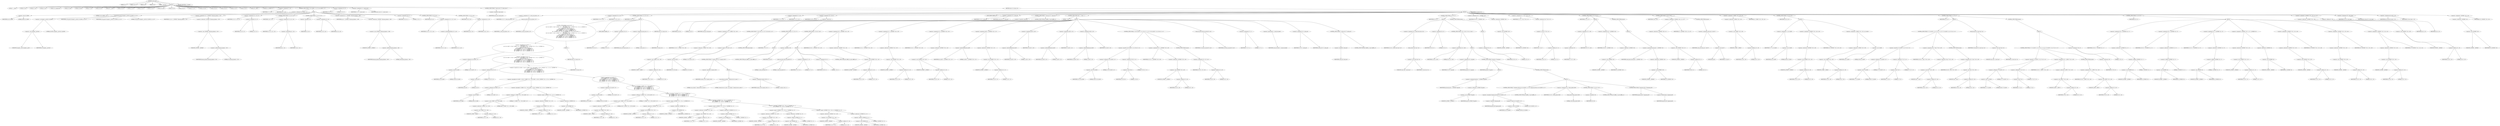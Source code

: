 digraph cache_insert {  
"1000126" [label = "(METHOD,cache_insert)" ]
"1000127" [label = "(PARAM,int a1)" ]
"1000128" [label = "(PARAM,void *s2)" ]
"1000129" [label = "(PARAM,int a3)" ]
"1000130" [label = "(PARAM,int a4)" ]
"1000131" [label = "(PARAM,__int16 a5)" ]
"1000132" [label = "(BLOCK,,)" ]
"1000133" [label = "(LOCAL,v7: __int16)" ]
"1000134" [label = "(LOCAL,v10: int)" ]
"1000135" [label = "(LOCAL,v11: int)" ]
"1000136" [label = "(LOCAL,v12: int)" ]
"1000137" [label = "(LOCAL,v14: unsigned int)" ]
"1000138" [label = "(LOCAL,v15: bool)" ]
"1000139" [label = "(LOCAL,v16: bool)" ]
"1000140" [label = "(LOCAL,v17: int)" ]
"1000141" [label = "(LOCAL,v18: int)" ]
"1000142" [label = "(LOCAL,v19: __int16)" ]
"1000143" [label = "(LOCAL,v20: int)" ]
"1000144" [label = "(LOCAL,v21: int)" ]
"1000145" [label = "(LOCAL,v22: int)" ]
"1000146" [label = "(LOCAL,v23: int)" ]
"1000147" [label = "(LOCAL,v24: size_t)" ]
"1000148" [label = "(LOCAL,v25: int)" ]
"1000149" [label = "(LOCAL,v26: int)" ]
"1000150" [label = "(LOCAL,v27: int *)" ]
"1000151" [label = "(LOCAL,v28: char *)" ]
"1000152" [label = "(LOCAL,v29: int)" ]
"1000153" [label = "(LOCAL,v30: int)" ]
"1000154" [label = "(LOCAL,v31: int)" ]
"1000155" [label = "(LOCAL,v32: int)" ]
"1000156" [label = "(LOCAL,v33: _BYTE *)" ]
"1000157" [label = "(LOCAL,s2a: _DWORD [ 4 ])" ]
"1000158" [label = "(<operator>.assignment,v7 = a5)" ]
"1000159" [label = "(IDENTIFIER,v7,v7 = a5)" ]
"1000160" [label = "(IDENTIFIER,a5,v7 = a5)" ]
"1000161" [label = "(CONTROL_STRUCTURE,if ( (a5 & 0x980) != 0 ),if ( (a5 & 0x980) != 0 ))" ]
"1000162" [label = "(<operator>.notEquals,(a5 & 0x980) != 0)" ]
"1000163" [label = "(<operator>.and,a5 & 0x980)" ]
"1000164" [label = "(IDENTIFIER,a5,a5 & 0x980)" ]
"1000165" [label = "(LITERAL,0x980,a5 & 0x980)" ]
"1000166" [label = "(LITERAL,0,(a5 & 0x980) != 0)" ]
"1000167" [label = "(BLOCK,,)" ]
"1000168" [label = "(log_query,log_query((unsigned __int16)a5 | 0x10000, a1, s2, 0))" ]
"1000169" [label = "(<operator>.or,(unsigned __int16)a5 | 0x10000)" ]
"1000170" [label = "(<operator>.cast,(unsigned __int16)a5)" ]
"1000171" [label = "(UNKNOWN,unsigned __int16,unsigned __int16)" ]
"1000172" [label = "(IDENTIFIER,a5,(unsigned __int16)a5)" ]
"1000173" [label = "(LITERAL,0x10000,(unsigned __int16)a5 | 0x10000)" ]
"1000174" [label = "(IDENTIFIER,a1,log_query((unsigned __int16)a5 | 0x10000, a1, s2, 0))" ]
"1000175" [label = "(IDENTIFIER,s2,log_query((unsigned __int16)a5 | 0x10000, a1, s2, 0))" ]
"1000176" [label = "(LITERAL,0,log_query((unsigned __int16)a5 | 0x10000, a1, s2, 0))" ]
"1000177" [label = "(<operator>.assignment,v14 = *(_DWORD *)(dnsmasq_daemon + 252))" ]
"1000178" [label = "(IDENTIFIER,v14,v14 = *(_DWORD *)(dnsmasq_daemon + 252))" ]
"1000179" [label = "(<operator>.indirection,*(_DWORD *)(dnsmasq_daemon + 252))" ]
"1000180" [label = "(<operator>.cast,(_DWORD *)(dnsmasq_daemon + 252))" ]
"1000181" [label = "(UNKNOWN,_DWORD *,_DWORD *)" ]
"1000182" [label = "(<operator>.addition,dnsmasq_daemon + 252)" ]
"1000183" [label = "(IDENTIFIER,dnsmasq_daemon,dnsmasq_daemon + 252)" ]
"1000184" [label = "(LITERAL,252,dnsmasq_daemon + 252)" ]
"1000185" [label = "(<operator>.assignment,v15 = v14 != 0)" ]
"1000186" [label = "(IDENTIFIER,v15,v15 = v14 != 0)" ]
"1000187" [label = "(<operator>.notEquals,v14 != 0)" ]
"1000188" [label = "(IDENTIFIER,v14,v14 != 0)" ]
"1000189" [label = "(LITERAL,0,v14 != 0)" ]
"1000190" [label = "(CONTROL_STRUCTURE,if ( v14 ),if ( v14 ))" ]
"1000191" [label = "(IDENTIFIER,v14,if ( v14 ))" ]
"1000192" [label = "(<operator>.assignment,v15 = a4 > v14)" ]
"1000193" [label = "(IDENTIFIER,v15,v15 = a4 > v14)" ]
"1000194" [label = "(<operator>.greaterThan,a4 > v14)" ]
"1000195" [label = "(IDENTIFIER,a4,a4 > v14)" ]
"1000196" [label = "(IDENTIFIER,v14,a4 > v14)" ]
"1000197" [label = "(CONTROL_STRUCTURE,if ( !v15 ),if ( !v15 ))" ]
"1000198" [label = "(<operator>.logicalNot,!v15)" ]
"1000199" [label = "(IDENTIFIER,v15,!v15)" ]
"1000200" [label = "(<operator>.assignment,v14 = a4)" ]
"1000201" [label = "(IDENTIFIER,v14,v14 = a4)" ]
"1000202" [label = "(IDENTIFIER,a4,v14 = a4)" ]
"1000203" [label = "(<operator>.assignment,a4 = *(_DWORD *)(dnsmasq_daemon + 248))" ]
"1000204" [label = "(IDENTIFIER,a4,a4 = *(_DWORD *)(dnsmasq_daemon + 248))" ]
"1000205" [label = "(<operator>.indirection,*(_DWORD *)(dnsmasq_daemon + 248))" ]
"1000206" [label = "(<operator>.cast,(_DWORD *)(dnsmasq_daemon + 248))" ]
"1000207" [label = "(UNKNOWN,_DWORD *,_DWORD *)" ]
"1000208" [label = "(<operator>.addition,dnsmasq_daemon + 248)" ]
"1000209" [label = "(IDENTIFIER,dnsmasq_daemon,dnsmasq_daemon + 248)" ]
"1000210" [label = "(LITERAL,248,dnsmasq_daemon + 248)" ]
"1000211" [label = "(<operator>.assignment,v16 = 1)" ]
"1000212" [label = "(IDENTIFIER,v16,v16 = 1)" ]
"1000213" [label = "(LITERAL,1,v16 = 1)" ]
"1000214" [label = "(CONTROL_STRUCTURE,if ( a4 ),if ( a4 ))" ]
"1000215" [label = "(IDENTIFIER,a4,if ( a4 ))" ]
"1000216" [label = "(<operator>.assignment,v16 = v14 >= a4)" ]
"1000217" [label = "(IDENTIFIER,v16,v16 = v14 >= a4)" ]
"1000218" [label = "(<operator>.greaterEqualsThan,v14 >= a4)" ]
"1000219" [label = "(IDENTIFIER,v14,v14 >= a4)" ]
"1000220" [label = "(IDENTIFIER,a4,v14 >= a4)" ]
"1000221" [label = "(CONTROL_STRUCTURE,if ( v16 ),if ( v16 ))" ]
"1000222" [label = "(IDENTIFIER,v16,if ( v16 ))" ]
"1000223" [label = "(<operator>.assignment,a4 = v14)" ]
"1000224" [label = "(IDENTIFIER,a4,a4 = v14)" ]
"1000225" [label = "(IDENTIFIER,v14,a4 = v14)" ]
"1000226" [label = "(<operator>.assignment,v10 = 0)" ]
"1000227" [label = "(IDENTIFIER,v10,v10 = 0)" ]
"1000228" [label = "(LITERAL,0,v10 = 0)" ]
"1000229" [label = "(<operator>.assignment,v11 = insert_error)" ]
"1000230" [label = "(IDENTIFIER,v11,v11 = insert_error)" ]
"1000231" [label = "(IDENTIFIER,insert_error,v11 = insert_error)" ]
"1000232" [label = "(CONTROL_STRUCTURE,if ( !insert_error ),if ( !insert_error ))" ]
"1000233" [label = "(<operator>.logicalNot,!insert_error)" ]
"1000234" [label = "(IDENTIFIER,insert_error,!insert_error)" ]
"1000235" [label = "(BLOCK,,)" ]
"1000236" [label = "(<operator>.assignment,v12 = cache_scan_free(a1, s2))" ]
"1000237" [label = "(IDENTIFIER,v12,v12 = cache_scan_free(a1, s2))" ]
"1000238" [label = "(cache_scan_free,cache_scan_free(a1, s2))" ]
"1000239" [label = "(IDENTIFIER,a1,cache_scan_free(a1, s2))" ]
"1000240" [label = "(IDENTIFIER,s2,cache_scan_free(a1, s2))" ]
"1000241" [label = "(<operator>.assignment,v10 = v12)" ]
"1000242" [label = "(IDENTIFIER,v10,v10 = v12)" ]
"1000243" [label = "(IDENTIFIER,v12,v10 = v12)" ]
"1000244" [label = "(CONTROL_STRUCTURE,if ( v12 ),if ( v12 ))" ]
"1000245" [label = "(IDENTIFIER,v12,if ( v12 ))" ]
"1000246" [label = "(BLOCK,,)" ]
"1000247" [label = "(CONTROL_STRUCTURE,if ( (a5 & 0x180) != 0\n        && (a5 & 8) != 0\n        && ((a5 & 0x80) != 0 && (*(_WORD *)(v12 + 36) & 0x80) != 0 && *(_DWORD *)(v12 + 12) == *(_DWORD *)s2\n         || (a5 & 0x100) != 0\n         && (*(_WORD *)(v12 + 36) & 0x100) != 0\n         && *(_DWORD *)(v12 + 12) == *(_DWORD *)s2\n         && *(_DWORD *)(v12 + 16) == *((_DWORD *)s2 + 1)\n         && *(_DWORD *)(v12 + 20) == *((_DWORD *)s2 + 2)\n         && *(_DWORD *)(v12 + 24) == *((_DWORD *)s2 + 3)) ),if ( (a5 & 0x180) != 0\n        && (a5 & 8) != 0\n        && ((a5 & 0x80) != 0 && (*(_WORD *)(v12 + 36) & 0x80) != 0 && *(_DWORD *)(v12 + 12) == *(_DWORD *)s2\n         || (a5 & 0x100) != 0\n         && (*(_WORD *)(v12 + 36) & 0x100) != 0\n         && *(_DWORD *)(v12 + 12) == *(_DWORD *)s2\n         && *(_DWORD *)(v12 + 16) == *((_DWORD *)s2 + 1)\n         && *(_DWORD *)(v12 + 20) == *((_DWORD *)s2 + 2)\n         && *(_DWORD *)(v12 + 24) == *((_DWORD *)s2 + 3)) ))" ]
"1000248" [label = "(<operator>.logicalAnd,(a5 & 0x180) != 0\n        && (a5 & 8) != 0\n        && ((a5 & 0x80) != 0 && (*(_WORD *)(v12 + 36) & 0x80) != 0 && *(_DWORD *)(v12 + 12) == *(_DWORD *)s2\n         || (a5 & 0x100) != 0\n         && (*(_WORD *)(v12 + 36) & 0x100) != 0\n         && *(_DWORD *)(v12 + 12) == *(_DWORD *)s2\n         && *(_DWORD *)(v12 + 16) == *((_DWORD *)s2 + 1)\n         && *(_DWORD *)(v12 + 20) == *((_DWORD *)s2 + 2)\n         && *(_DWORD *)(v12 + 24) == *((_DWORD *)s2 + 3)))" ]
"1000249" [label = "(<operator>.notEquals,(a5 & 0x180) != 0)" ]
"1000250" [label = "(<operator>.and,a5 & 0x180)" ]
"1000251" [label = "(IDENTIFIER,a5,a5 & 0x180)" ]
"1000252" [label = "(LITERAL,0x180,a5 & 0x180)" ]
"1000253" [label = "(LITERAL,0,(a5 & 0x180) != 0)" ]
"1000254" [label = "(<operator>.logicalAnd,(a5 & 8) != 0\n        && ((a5 & 0x80) != 0 && (*(_WORD *)(v12 + 36) & 0x80) != 0 && *(_DWORD *)(v12 + 12) == *(_DWORD *)s2\n         || (a5 & 0x100) != 0\n         && (*(_WORD *)(v12 + 36) & 0x100) != 0\n         && *(_DWORD *)(v12 + 12) == *(_DWORD *)s2\n         && *(_DWORD *)(v12 + 16) == *((_DWORD *)s2 + 1)\n         && *(_DWORD *)(v12 + 20) == *((_DWORD *)s2 + 2)\n         && *(_DWORD *)(v12 + 24) == *((_DWORD *)s2 + 3)))" ]
"1000255" [label = "(<operator>.notEquals,(a5 & 8) != 0)" ]
"1000256" [label = "(<operator>.and,a5 & 8)" ]
"1000257" [label = "(IDENTIFIER,a5,a5 & 8)" ]
"1000258" [label = "(LITERAL,8,a5 & 8)" ]
"1000259" [label = "(LITERAL,0,(a5 & 8) != 0)" ]
"1000260" [label = "(<operator>.logicalOr,(a5 & 0x80) != 0 && (*(_WORD *)(v12 + 36) & 0x80) != 0 && *(_DWORD *)(v12 + 12) == *(_DWORD *)s2\n         || (a5 & 0x100) != 0\n         && (*(_WORD *)(v12 + 36) & 0x100) != 0\n         && *(_DWORD *)(v12 + 12) == *(_DWORD *)s2\n         && *(_DWORD *)(v12 + 16) == *((_DWORD *)s2 + 1)\n         && *(_DWORD *)(v12 + 20) == *((_DWORD *)s2 + 2)\n         && *(_DWORD *)(v12 + 24) == *((_DWORD *)s2 + 3))" ]
"1000261" [label = "(<operator>.logicalAnd,(a5 & 0x80) != 0 && (*(_WORD *)(v12 + 36) & 0x80) != 0 && *(_DWORD *)(v12 + 12) == *(_DWORD *)s2)" ]
"1000262" [label = "(<operator>.notEquals,(a5 & 0x80) != 0)" ]
"1000263" [label = "(<operator>.and,a5 & 0x80)" ]
"1000264" [label = "(IDENTIFIER,a5,a5 & 0x80)" ]
"1000265" [label = "(LITERAL,0x80,a5 & 0x80)" ]
"1000266" [label = "(LITERAL,0,(a5 & 0x80) != 0)" ]
"1000267" [label = "(<operator>.logicalAnd,(*(_WORD *)(v12 + 36) & 0x80) != 0 && *(_DWORD *)(v12 + 12) == *(_DWORD *)s2)" ]
"1000268" [label = "(<operator>.notEquals,(*(_WORD *)(v12 + 36) & 0x80) != 0)" ]
"1000269" [label = "(<operator>.and,*(_WORD *)(v12 + 36) & 0x80)" ]
"1000270" [label = "(<operator>.indirection,*(_WORD *)(v12 + 36))" ]
"1000271" [label = "(<operator>.cast,(_WORD *)(v12 + 36))" ]
"1000272" [label = "(UNKNOWN,_WORD *,_WORD *)" ]
"1000273" [label = "(<operator>.addition,v12 + 36)" ]
"1000274" [label = "(IDENTIFIER,v12,v12 + 36)" ]
"1000275" [label = "(LITERAL,36,v12 + 36)" ]
"1000276" [label = "(LITERAL,0x80,*(_WORD *)(v12 + 36) & 0x80)" ]
"1000277" [label = "(LITERAL,0,(*(_WORD *)(v12 + 36) & 0x80) != 0)" ]
"1000278" [label = "(<operator>.equals,*(_DWORD *)(v12 + 12) == *(_DWORD *)s2)" ]
"1000279" [label = "(<operator>.indirection,*(_DWORD *)(v12 + 12))" ]
"1000280" [label = "(<operator>.cast,(_DWORD *)(v12 + 12))" ]
"1000281" [label = "(UNKNOWN,_DWORD *,_DWORD *)" ]
"1000282" [label = "(<operator>.addition,v12 + 12)" ]
"1000283" [label = "(IDENTIFIER,v12,v12 + 12)" ]
"1000284" [label = "(LITERAL,12,v12 + 12)" ]
"1000285" [label = "(<operator>.indirection,*(_DWORD *)s2)" ]
"1000286" [label = "(<operator>.cast,(_DWORD *)s2)" ]
"1000287" [label = "(UNKNOWN,_DWORD *,_DWORD *)" ]
"1000288" [label = "(IDENTIFIER,s2,(_DWORD *)s2)" ]
"1000289" [label = "(<operator>.logicalAnd,(a5 & 0x100) != 0\n         && (*(_WORD *)(v12 + 36) & 0x100) != 0\n         && *(_DWORD *)(v12 + 12) == *(_DWORD *)s2\n         && *(_DWORD *)(v12 + 16) == *((_DWORD *)s2 + 1)\n         && *(_DWORD *)(v12 + 20) == *((_DWORD *)s2 + 2)\n         && *(_DWORD *)(v12 + 24) == *((_DWORD *)s2 + 3))" ]
"1000290" [label = "(<operator>.notEquals,(a5 & 0x100) != 0)" ]
"1000291" [label = "(<operator>.and,a5 & 0x100)" ]
"1000292" [label = "(IDENTIFIER,a5,a5 & 0x100)" ]
"1000293" [label = "(LITERAL,0x100,a5 & 0x100)" ]
"1000294" [label = "(LITERAL,0,(a5 & 0x100) != 0)" ]
"1000295" [label = "(<operator>.logicalAnd,(*(_WORD *)(v12 + 36) & 0x100) != 0\n         && *(_DWORD *)(v12 + 12) == *(_DWORD *)s2\n         && *(_DWORD *)(v12 + 16) == *((_DWORD *)s2 + 1)\n         && *(_DWORD *)(v12 + 20) == *((_DWORD *)s2 + 2)\n         && *(_DWORD *)(v12 + 24) == *((_DWORD *)s2 + 3))" ]
"1000296" [label = "(<operator>.notEquals,(*(_WORD *)(v12 + 36) & 0x100) != 0)" ]
"1000297" [label = "(<operator>.and,*(_WORD *)(v12 + 36) & 0x100)" ]
"1000298" [label = "(<operator>.indirection,*(_WORD *)(v12 + 36))" ]
"1000299" [label = "(<operator>.cast,(_WORD *)(v12 + 36))" ]
"1000300" [label = "(UNKNOWN,_WORD *,_WORD *)" ]
"1000301" [label = "(<operator>.addition,v12 + 36)" ]
"1000302" [label = "(IDENTIFIER,v12,v12 + 36)" ]
"1000303" [label = "(LITERAL,36,v12 + 36)" ]
"1000304" [label = "(LITERAL,0x100,*(_WORD *)(v12 + 36) & 0x100)" ]
"1000305" [label = "(LITERAL,0,(*(_WORD *)(v12 + 36) & 0x100) != 0)" ]
"1000306" [label = "(<operator>.logicalAnd,*(_DWORD *)(v12 + 12) == *(_DWORD *)s2\n         && *(_DWORD *)(v12 + 16) == *((_DWORD *)s2 + 1)\n         && *(_DWORD *)(v12 + 20) == *((_DWORD *)s2 + 2)\n         && *(_DWORD *)(v12 + 24) == *((_DWORD *)s2 + 3))" ]
"1000307" [label = "(<operator>.equals,*(_DWORD *)(v12 + 12) == *(_DWORD *)s2)" ]
"1000308" [label = "(<operator>.indirection,*(_DWORD *)(v12 + 12))" ]
"1000309" [label = "(<operator>.cast,(_DWORD *)(v12 + 12))" ]
"1000310" [label = "(UNKNOWN,_DWORD *,_DWORD *)" ]
"1000311" [label = "(<operator>.addition,v12 + 12)" ]
"1000312" [label = "(IDENTIFIER,v12,v12 + 12)" ]
"1000313" [label = "(LITERAL,12,v12 + 12)" ]
"1000314" [label = "(<operator>.indirection,*(_DWORD *)s2)" ]
"1000315" [label = "(<operator>.cast,(_DWORD *)s2)" ]
"1000316" [label = "(UNKNOWN,_DWORD *,_DWORD *)" ]
"1000317" [label = "(IDENTIFIER,s2,(_DWORD *)s2)" ]
"1000318" [label = "(<operator>.logicalAnd,*(_DWORD *)(v12 + 16) == *((_DWORD *)s2 + 1)\n         && *(_DWORD *)(v12 + 20) == *((_DWORD *)s2 + 2)\n         && *(_DWORD *)(v12 + 24) == *((_DWORD *)s2 + 3))" ]
"1000319" [label = "(<operator>.equals,*(_DWORD *)(v12 + 16) == *((_DWORD *)s2 + 1))" ]
"1000320" [label = "(<operator>.indirection,*(_DWORD *)(v12 + 16))" ]
"1000321" [label = "(<operator>.cast,(_DWORD *)(v12 + 16))" ]
"1000322" [label = "(UNKNOWN,_DWORD *,_DWORD *)" ]
"1000323" [label = "(<operator>.addition,v12 + 16)" ]
"1000324" [label = "(IDENTIFIER,v12,v12 + 16)" ]
"1000325" [label = "(LITERAL,16,v12 + 16)" ]
"1000326" [label = "(<operator>.indirection,*((_DWORD *)s2 + 1))" ]
"1000327" [label = "(<operator>.addition,(_DWORD *)s2 + 1)" ]
"1000328" [label = "(<operator>.cast,(_DWORD *)s2)" ]
"1000329" [label = "(UNKNOWN,_DWORD *,_DWORD *)" ]
"1000330" [label = "(IDENTIFIER,s2,(_DWORD *)s2)" ]
"1000331" [label = "(LITERAL,1,(_DWORD *)s2 + 1)" ]
"1000332" [label = "(<operator>.logicalAnd,*(_DWORD *)(v12 + 20) == *((_DWORD *)s2 + 2)\n         && *(_DWORD *)(v12 + 24) == *((_DWORD *)s2 + 3))" ]
"1000333" [label = "(<operator>.equals,*(_DWORD *)(v12 + 20) == *((_DWORD *)s2 + 2))" ]
"1000334" [label = "(<operator>.indirection,*(_DWORD *)(v12 + 20))" ]
"1000335" [label = "(<operator>.cast,(_DWORD *)(v12 + 20))" ]
"1000336" [label = "(UNKNOWN,_DWORD *,_DWORD *)" ]
"1000337" [label = "(<operator>.addition,v12 + 20)" ]
"1000338" [label = "(IDENTIFIER,v12,v12 + 20)" ]
"1000339" [label = "(LITERAL,20,v12 + 20)" ]
"1000340" [label = "(<operator>.indirection,*((_DWORD *)s2 + 2))" ]
"1000341" [label = "(<operator>.addition,(_DWORD *)s2 + 2)" ]
"1000342" [label = "(<operator>.cast,(_DWORD *)s2)" ]
"1000343" [label = "(UNKNOWN,_DWORD *,_DWORD *)" ]
"1000344" [label = "(IDENTIFIER,s2,(_DWORD *)s2)" ]
"1000345" [label = "(LITERAL,2,(_DWORD *)s2 + 2)" ]
"1000346" [label = "(<operator>.equals,*(_DWORD *)(v12 + 24) == *((_DWORD *)s2 + 3))" ]
"1000347" [label = "(<operator>.indirection,*(_DWORD *)(v12 + 24))" ]
"1000348" [label = "(<operator>.cast,(_DWORD *)(v12 + 24))" ]
"1000349" [label = "(UNKNOWN,_DWORD *,_DWORD *)" ]
"1000350" [label = "(<operator>.addition,v12 + 24)" ]
"1000351" [label = "(IDENTIFIER,v12,v12 + 24)" ]
"1000352" [label = "(LITERAL,24,v12 + 24)" ]
"1000353" [label = "(<operator>.indirection,*((_DWORD *)s2 + 3))" ]
"1000354" [label = "(<operator>.addition,(_DWORD *)s2 + 3)" ]
"1000355" [label = "(<operator>.cast,(_DWORD *)s2)" ]
"1000356" [label = "(UNKNOWN,_DWORD *,_DWORD *)" ]
"1000357" [label = "(IDENTIFIER,s2,(_DWORD *)s2)" ]
"1000358" [label = "(LITERAL,3,(_DWORD *)s2 + 3)" ]
"1000359" [label = "(BLOCK,,)" ]
"1000360" [label = "(RETURN,return v10;,return v10;)" ]
"1000361" [label = "(IDENTIFIER,v10,return v10;)" ]
"1000362" [label = "(JUMP_TARGET,LABEL_12)" ]
"1000363" [label = "(<operator>.assignment,v10 = 0)" ]
"1000364" [label = "(IDENTIFIER,v10,v10 = 0)" ]
"1000365" [label = "(LITERAL,0,v10 = 0)" ]
"1000366" [label = "(<operator>.assignment,insert_error = 1)" ]
"1000367" [label = "(IDENTIFIER,insert_error,insert_error = 1)" ]
"1000368" [label = "(LITERAL,1,insert_error = 1)" ]
"1000369" [label = "(RETURN,return v10;,return v10;)" ]
"1000370" [label = "(IDENTIFIER,v10,return v10;)" ]
"1000371" [label = "(<operator>.assignment,v17 = v11)" ]
"1000372" [label = "(IDENTIFIER,v17,v17 = v11)" ]
"1000373" [label = "(IDENTIFIER,v11,v17 = v11)" ]
"1000374" [label = "(<operator>.assignment,v18 = a5 & 4)" ]
"1000375" [label = "(IDENTIFIER,v18,v18 = a5 & 4)" ]
"1000376" [label = "(<operator>.and,a5 & 4)" ]
"1000377" [label = "(IDENTIFIER,a5,a5 & 4)" ]
"1000378" [label = "(LITERAL,4,a5 & 4)" ]
"1000379" [label = "(JUMP_TARGET,LABEL_24)" ]
"1000380" [label = "(<operator>.assignment,v10 = cache_tail)" ]
"1000381" [label = "(IDENTIFIER,v10,v10 = cache_tail)" ]
"1000382" [label = "(IDENTIFIER,cache_tail,v10 = cache_tail)" ]
"1000383" [label = "(CONTROL_STRUCTURE,if ( !cache_tail ),if ( !cache_tail ))" ]
"1000384" [label = "(<operator>.logicalNot,!cache_tail)" ]
"1000385" [label = "(IDENTIFIER,cache_tail,!cache_tail)" ]
"1000386" [label = "(CONTROL_STRUCTURE,goto LABEL_12;,goto LABEL_12;)" ]
"1000387" [label = "(CONTROL_STRUCTURE,while ( 1 ),while ( 1 ))" ]
"1000388" [label = "(LITERAL,1,while ( 1 ))" ]
"1000389" [label = "(BLOCK,,)" ]
"1000390" [label = "(<operator>.assignment,v19 = *(_WORD *)(v10 + 36))" ]
"1000391" [label = "(IDENTIFIER,v19,v19 = *(_WORD *)(v10 + 36))" ]
"1000392" [label = "(<operator>.indirection,*(_WORD *)(v10 + 36))" ]
"1000393" [label = "(<operator>.cast,(_WORD *)(v10 + 36))" ]
"1000394" [label = "(UNKNOWN,_WORD *,_WORD *)" ]
"1000395" [label = "(<operator>.addition,v10 + 36)" ]
"1000396" [label = "(IDENTIFIER,v10,v10 + 36)" ]
"1000397" [label = "(LITERAL,36,v10 + 36)" ]
"1000398" [label = "(CONTROL_STRUCTURE,if ( (v19 & 0xC) == 0 ),if ( (v19 & 0xC) == 0 ))" ]
"1000399" [label = "(<operator>.equals,(v19 & 0xC) == 0)" ]
"1000400" [label = "(<operator>.and,v19 & 0xC)" ]
"1000401" [label = "(IDENTIFIER,v19,v19 & 0xC)" ]
"1000402" [label = "(LITERAL,0xC,v19 & 0xC)" ]
"1000403" [label = "(LITERAL,0,(v19 & 0xC) == 0)" ]
"1000404" [label = "(CONTROL_STRUCTURE,break;,break;)" ]
"1000405" [label = "(CONTROL_STRUCTURE,if ( v17 ),if ( v17 ))" ]
"1000406" [label = "(IDENTIFIER,v17,if ( v17 ))" ]
"1000407" [label = "(BLOCK,,)" ]
"1000408" [label = "(CONTROL_STRUCTURE,if ( !warned_12252 ),if ( !warned_12252 ))" ]
"1000409" [label = "(<operator>.logicalNot,!warned_12252)" ]
"1000410" [label = "(IDENTIFIER,warned_12252,!warned_12252)" ]
"1000411" [label = "(BLOCK,,)" ]
"1000412" [label = "(my_syslog,my_syslog(3, \"Internal error in cache.\"))" ]
"1000413" [label = "(LITERAL,3,my_syslog(3, \"Internal error in cache.\"))" ]
"1000414" [label = "(LITERAL,\"Internal error in cache.\",my_syslog(3, \"Internal error in cache.\"))" ]
"1000415" [label = "(<operator>.assignment,warned_12252 = 1)" ]
"1000416" [label = "(IDENTIFIER,warned_12252,warned_12252 = 1)" ]
"1000417" [label = "(LITERAL,1,warned_12252 = 1)" ]
"1000418" [label = "(CONTROL_STRUCTURE,goto LABEL_12;,goto LABEL_12;)" ]
"1000419" [label = "(CONTROL_STRUCTURE,if ( !v18 ),if ( !v18 ))" ]
"1000420" [label = "(<operator>.logicalNot,!v18)" ]
"1000421" [label = "(IDENTIFIER,v18,!v18)" ]
"1000422" [label = "(BLOCK,,)" ]
"1000423" [label = "(cache_scan_free,cache_scan_free(0, 0))" ]
"1000424" [label = "(LITERAL,0,cache_scan_free(0, 0))" ]
"1000425" [label = "(LITERAL,0,cache_scan_free(0, 0))" ]
"1000426" [label = "(<operator>.assignment,v17 = 0)" ]
"1000427" [label = "(IDENTIFIER,v17,v17 = 0)" ]
"1000428" [label = "(LITERAL,0,v17 = 0)" ]
"1000429" [label = "(<operator>.assignment,v18 = 1)" ]
"1000430" [label = "(IDENTIFIER,v18,v18 = 1)" ]
"1000431" [label = "(LITERAL,1,v18 = 1)" ]
"1000432" [label = "(CONTROL_STRUCTURE,goto LABEL_24;,goto LABEL_24;)" ]
"1000433" [label = "(<operator>.assignment,v20 = *(_DWORD *)(v10 + 16))" ]
"1000434" [label = "(IDENTIFIER,v20,v20 = *(_DWORD *)(v10 + 16))" ]
"1000435" [label = "(<operator>.indirection,*(_DWORD *)(v10 + 16))" ]
"1000436" [label = "(<operator>.cast,(_DWORD *)(v10 + 16))" ]
"1000437" [label = "(UNKNOWN,_DWORD *,_DWORD *)" ]
"1000438" [label = "(<operator>.addition,v10 + 16)" ]
"1000439" [label = "(IDENTIFIER,v10,v10 + 16)" ]
"1000440" [label = "(LITERAL,16,v10 + 16)" ]
"1000441" [label = "(<operator>.assignment,v21 = *(_DWORD *)(v10 + 20))" ]
"1000442" [label = "(IDENTIFIER,v21,v21 = *(_DWORD *)(v10 + 20))" ]
"1000443" [label = "(<operator>.indirection,*(_DWORD *)(v10 + 20))" ]
"1000444" [label = "(<operator>.cast,(_DWORD *)(v10 + 20))" ]
"1000445" [label = "(UNKNOWN,_DWORD *,_DWORD *)" ]
"1000446" [label = "(<operator>.addition,v10 + 20)" ]
"1000447" [label = "(IDENTIFIER,v10,v10 + 20)" ]
"1000448" [label = "(LITERAL,20,v10 + 20)" ]
"1000449" [label = "(<operator>.assignment,v22 = *(_DWORD *)(v10 + 24))" ]
"1000450" [label = "(IDENTIFIER,v22,v22 = *(_DWORD *)(v10 + 24))" ]
"1000451" [label = "(<operator>.indirection,*(_DWORD *)(v10 + 24))" ]
"1000452" [label = "(<operator>.cast,(_DWORD *)(v10 + 24))" ]
"1000453" [label = "(UNKNOWN,_DWORD *,_DWORD *)" ]
"1000454" [label = "(<operator>.addition,v10 + 24)" ]
"1000455" [label = "(IDENTIFIER,v10,v10 + 24)" ]
"1000456" [label = "(LITERAL,24,v10 + 24)" ]
"1000457" [label = "(<operator>.assignment,s2a[0] = *(_DWORD *)(v10 + 12))" ]
"1000458" [label = "(<operator>.indirectIndexAccess,s2a[0])" ]
"1000459" [label = "(IDENTIFIER,s2a,s2a[0] = *(_DWORD *)(v10 + 12))" ]
"1000460" [label = "(LITERAL,0,s2a[0] = *(_DWORD *)(v10 + 12))" ]
"1000461" [label = "(<operator>.indirection,*(_DWORD *)(v10 + 12))" ]
"1000462" [label = "(<operator>.cast,(_DWORD *)(v10 + 12))" ]
"1000463" [label = "(UNKNOWN,_DWORD *,_DWORD *)" ]
"1000464" [label = "(<operator>.addition,v10 + 12)" ]
"1000465" [label = "(IDENTIFIER,v10,v10 + 12)" ]
"1000466" [label = "(LITERAL,12,v10 + 12)" ]
"1000467" [label = "(<operator>.assignment,s2a[1] = v20)" ]
"1000468" [label = "(<operator>.indirectIndexAccess,s2a[1])" ]
"1000469" [label = "(IDENTIFIER,s2a,s2a[1] = v20)" ]
"1000470" [label = "(LITERAL,1,s2a[1] = v20)" ]
"1000471" [label = "(IDENTIFIER,v20,s2a[1] = v20)" ]
"1000472" [label = "(<operator>.assignment,s2a[2] = v21)" ]
"1000473" [label = "(<operator>.indirectIndexAccess,s2a[2])" ]
"1000474" [label = "(IDENTIFIER,s2a,s2a[2] = v21)" ]
"1000475" [label = "(LITERAL,2,s2a[2] = v21)" ]
"1000476" [label = "(IDENTIFIER,v21,s2a[2] = v21)" ]
"1000477" [label = "(<operator>.assignment,s2a[3] = v22)" ]
"1000478" [label = "(<operator>.indirectIndexAccess,s2a[3])" ]
"1000479" [label = "(IDENTIFIER,s2a,s2a[3] = v22)" ]
"1000480" [label = "(LITERAL,3,s2a[3] = v22)" ]
"1000481" [label = "(IDENTIFIER,v22,s2a[3] = v22)" ]
"1000482" [label = "(CONTROL_STRUCTURE,if ( (v19 & 0x200) != 0 || (v19 & 2) != 0 ),if ( (v19 & 0x200) != 0 || (v19 & 2) != 0 ))" ]
"1000483" [label = "(<operator>.logicalOr,(v19 & 0x200) != 0 || (v19 & 2) != 0)" ]
"1000484" [label = "(<operator>.notEquals,(v19 & 0x200) != 0)" ]
"1000485" [label = "(<operator>.and,v19 & 0x200)" ]
"1000486" [label = "(IDENTIFIER,v19,v19 & 0x200)" ]
"1000487" [label = "(LITERAL,0x200,v19 & 0x200)" ]
"1000488" [label = "(LITERAL,0,(v19 & 0x200) != 0)" ]
"1000489" [label = "(<operator>.notEquals,(v19 & 2) != 0)" ]
"1000490" [label = "(<operator>.and,v19 & 2)" ]
"1000491" [label = "(IDENTIFIER,v19,v19 & 2)" ]
"1000492" [label = "(LITERAL,2,v19 & 2)" ]
"1000493" [label = "(LITERAL,0,(v19 & 2) != 0)" ]
"1000494" [label = "(<operator>.assignment,v23 = *(_DWORD *)(v10 + 40))" ]
"1000495" [label = "(IDENTIFIER,v23,v23 = *(_DWORD *)(v10 + 40))" ]
"1000496" [label = "(<operator>.indirection,*(_DWORD *)(v10 + 40))" ]
"1000497" [label = "(<operator>.cast,(_DWORD *)(v10 + 40))" ]
"1000498" [label = "(UNKNOWN,_DWORD *,_DWORD *)" ]
"1000499" [label = "(<operator>.addition,v10 + 40)" ]
"1000500" [label = "(IDENTIFIER,v10,v10 + 40)" ]
"1000501" [label = "(LITERAL,40,v10 + 40)" ]
"1000502" [label = "(CONTROL_STRUCTURE,else,else)" ]
"1000503" [label = "(<operator>.assignment,v23 = v10 + 40)" ]
"1000504" [label = "(IDENTIFIER,v23,v23 = v10 + 40)" ]
"1000505" [label = "(<operator>.addition,v10 + 40)" ]
"1000506" [label = "(IDENTIFIER,v10,v10 + 40)" ]
"1000507" [label = "(LITERAL,40,v10 + 40)" ]
"1000508" [label = "(cache_scan_free,cache_scan_free(v23, s2a))" ]
"1000509" [label = "(IDENTIFIER,v23,cache_scan_free(v23, s2a))" ]
"1000510" [label = "(IDENTIFIER,s2a,cache_scan_free(v23, s2a))" ]
"1000511" [label = "(<operator>.assignment,v17 = 1)" ]
"1000512" [label = "(IDENTIFIER,v17,v17 = 1)" ]
"1000513" [label = "(LITERAL,1,v17 = 1)" ]
"1000514" [label = "(<operator>.preIncrement,++cache_live_freed)" ]
"1000515" [label = "(IDENTIFIER,cache_live_freed,++cache_live_freed)" ]
"1000516" [label = "(<operator>.assignment,v10 = cache_tail)" ]
"1000517" [label = "(IDENTIFIER,v10,v10 = cache_tail)" ]
"1000518" [label = "(IDENTIFIER,cache_tail,v10 = cache_tail)" ]
"1000519" [label = "(CONTROL_STRUCTURE,if ( !cache_tail ),if ( !cache_tail ))" ]
"1000520" [label = "(<operator>.logicalNot,!cache_tail)" ]
"1000521" [label = "(IDENTIFIER,cache_tail,!cache_tail)" ]
"1000522" [label = "(CONTROL_STRUCTURE,goto LABEL_12;,goto LABEL_12;)" ]
"1000523" [label = "(CONTROL_STRUCTURE,if ( a1 ),if ( a1 ))" ]
"1000524" [label = "(IDENTIFIER,a1,if ( a1 ))" ]
"1000525" [label = "(BLOCK,,)" ]
"1000526" [label = "(<operator>.assignment,v24 = strlen((const char *)a1))" ]
"1000527" [label = "(IDENTIFIER,v24,v24 = strlen((const char *)a1))" ]
"1000528" [label = "(strlen,strlen((const char *)a1))" ]
"1000529" [label = "(<operator>.cast,(const char *)a1)" ]
"1000530" [label = "(UNKNOWN,const char *,const char *)" ]
"1000531" [label = "(IDENTIFIER,a1,(const char *)a1)" ]
"1000532" [label = "(<operator>.assignment,v25 = 0)" ]
"1000533" [label = "(IDENTIFIER,v25,v25 = 0)" ]
"1000534" [label = "(LITERAL,0,v25 = 0)" ]
"1000535" [label = "(CONTROL_STRUCTURE,if ( v24 > 0x31 ),if ( v24 > 0x31 ))" ]
"1000536" [label = "(<operator>.greaterThan,v24 > 0x31)" ]
"1000537" [label = "(IDENTIFIER,v24,v24 > 0x31)" ]
"1000538" [label = "(LITERAL,0x31,v24 > 0x31)" ]
"1000539" [label = "(BLOCK,,)" ]
"1000540" [label = "(<operator>.assignment,v25 = big_free)" ]
"1000541" [label = "(IDENTIFIER,v25,v25 = big_free)" ]
"1000542" [label = "(IDENTIFIER,big_free,v25 = big_free)" ]
"1000543" [label = "(CONTROL_STRUCTURE,if ( big_free ),if ( big_free ))" ]
"1000544" [label = "(IDENTIFIER,big_free,if ( big_free ))" ]
"1000545" [label = "(BLOCK,,)" ]
"1000546" [label = "(<operator>.assignment,big_free = *(_DWORD *)big_free)" ]
"1000547" [label = "(IDENTIFIER,big_free,big_free = *(_DWORD *)big_free)" ]
"1000548" [label = "(<operator>.indirection,*(_DWORD *)big_free)" ]
"1000549" [label = "(<operator>.cast,(_DWORD *)big_free)" ]
"1000550" [label = "(UNKNOWN,_DWORD *,_DWORD *)" ]
"1000551" [label = "(IDENTIFIER,big_free,(_DWORD *)big_free)" ]
"1000552" [label = "(CONTROL_STRUCTURE,else,else)" ]
"1000553" [label = "(BLOCK,,)" ]
"1000554" [label = "(CONTROL_STRUCTURE,if ( !bignames_left && (a5 & 0x5000) == 0 ),if ( !bignames_left && (a5 & 0x5000) == 0 ))" ]
"1000555" [label = "(<operator>.logicalAnd,!bignames_left && (a5 & 0x5000) == 0)" ]
"1000556" [label = "(<operator>.logicalNot,!bignames_left)" ]
"1000557" [label = "(IDENTIFIER,bignames_left,!bignames_left)" ]
"1000558" [label = "(<operator>.equals,(a5 & 0x5000) == 0)" ]
"1000559" [label = "(<operator>.and,a5 & 0x5000)" ]
"1000560" [label = "(IDENTIFIER,a5,a5 & 0x5000)" ]
"1000561" [label = "(LITERAL,0x5000,a5 & 0x5000)" ]
"1000562" [label = "(LITERAL,0,(a5 & 0x5000) == 0)" ]
"1000563" [label = "(CONTROL_STRUCTURE,goto LABEL_12;,goto LABEL_12;)" ]
"1000564" [label = "(<operator>.assignment,v25 = whine_malloc(1028))" ]
"1000565" [label = "(IDENTIFIER,v25,v25 = whine_malloc(1028))" ]
"1000566" [label = "(whine_malloc,whine_malloc(1028))" ]
"1000567" [label = "(LITERAL,1028,whine_malloc(1028))" ]
"1000568" [label = "(CONTROL_STRUCTURE,if ( !v25 ),if ( !v25 ))" ]
"1000569" [label = "(<operator>.logicalNot,!v25)" ]
"1000570" [label = "(IDENTIFIER,v25,!v25)" ]
"1000571" [label = "(CONTROL_STRUCTURE,goto LABEL_12;,goto LABEL_12;)" ]
"1000572" [label = "(CONTROL_STRUCTURE,if ( bignames_left ),if ( bignames_left ))" ]
"1000573" [label = "(IDENTIFIER,bignames_left,if ( bignames_left ))" ]
"1000574" [label = "(<operator>.preDecrement,--bignames_left)" ]
"1000575" [label = "(IDENTIFIER,bignames_left,--bignames_left)" ]
"1000576" [label = "(CONTROL_STRUCTURE,else,else)" ]
"1000577" [label = "(BLOCK,,)" ]
"1000578" [label = "(<operator>.assignment,v25 = 0)" ]
"1000579" [label = "(IDENTIFIER,v25,v25 = 0)" ]
"1000580" [label = "(LITERAL,0,v25 = 0)" ]
"1000581" [label = "(<operator>.assignment,v26 = *(_DWORD *)v10)" ]
"1000582" [label = "(IDENTIFIER,v26,v26 = *(_DWORD *)v10)" ]
"1000583" [label = "(<operator>.indirection,*(_DWORD *)v10)" ]
"1000584" [label = "(<operator>.cast,(_DWORD *)v10)" ]
"1000585" [label = "(UNKNOWN,_DWORD *,_DWORD *)" ]
"1000586" [label = "(IDENTIFIER,v10,(_DWORD *)v10)" ]
"1000587" [label = "(<operator>.assignment,v27 = *(int **)(v10 + 4))" ]
"1000588" [label = "(IDENTIFIER,v27,v27 = *(int **)(v10 + 4))" ]
"1000589" [label = "(<operator>.indirection,*(int **)(v10 + 4))" ]
"1000590" [label = "(<operator>.cast,(int **)(v10 + 4))" ]
"1000591" [label = "(UNKNOWN,int **,int **)" ]
"1000592" [label = "(<operator>.addition,v10 + 4)" ]
"1000593" [label = "(IDENTIFIER,v10,v10 + 4)" ]
"1000594" [label = "(LITERAL,4,v10 + 4)" ]
"1000595" [label = "(CONTROL_STRUCTURE,if ( v27 ),if ( v27 ))" ]
"1000596" [label = "(IDENTIFIER,v27,if ( v27 ))" ]
"1000597" [label = "(BLOCK,,)" ]
"1000598" [label = "(<operator>.assignment,*v27 = v26)" ]
"1000599" [label = "(<operator>.indirection,*v27)" ]
"1000600" [label = "(IDENTIFIER,v27,*v27 = v26)" ]
"1000601" [label = "(IDENTIFIER,v26,*v27 = v26)" ]
"1000602" [label = "(<operator>.assignment,v26 = *(_DWORD *)v10)" ]
"1000603" [label = "(IDENTIFIER,v26,v26 = *(_DWORD *)v10)" ]
"1000604" [label = "(<operator>.indirection,*(_DWORD *)v10)" ]
"1000605" [label = "(<operator>.cast,(_DWORD *)v10)" ]
"1000606" [label = "(UNKNOWN,_DWORD *,_DWORD *)" ]
"1000607" [label = "(IDENTIFIER,v10,(_DWORD *)v10)" ]
"1000608" [label = "(CONTROL_STRUCTURE,else,else)" ]
"1000609" [label = "(BLOCK,,)" ]
"1000610" [label = "(<operator>.assignment,cache_head = *(_DWORD *)v10)" ]
"1000611" [label = "(IDENTIFIER,cache_head,cache_head = *(_DWORD *)v10)" ]
"1000612" [label = "(<operator>.indirection,*(_DWORD *)v10)" ]
"1000613" [label = "(<operator>.cast,(_DWORD *)v10)" ]
"1000614" [label = "(UNKNOWN,_DWORD *,_DWORD *)" ]
"1000615" [label = "(IDENTIFIER,v10,(_DWORD *)v10)" ]
"1000616" [label = "(CONTROL_STRUCTURE,if ( v26 ),if ( v26 ))" ]
"1000617" [label = "(IDENTIFIER,v26,if ( v26 ))" ]
"1000618" [label = "(<operator>.assignment,*(_DWORD *)(v26 + 4) = v27)" ]
"1000619" [label = "(<operator>.indirection,*(_DWORD *)(v26 + 4))" ]
"1000620" [label = "(<operator>.cast,(_DWORD *)(v26 + 4))" ]
"1000621" [label = "(UNKNOWN,_DWORD *,_DWORD *)" ]
"1000622" [label = "(<operator>.addition,v26 + 4)" ]
"1000623" [label = "(IDENTIFIER,v26,v26 + 4)" ]
"1000624" [label = "(LITERAL,4,v26 + 4)" ]
"1000625" [label = "(IDENTIFIER,v27,*(_DWORD *)(v26 + 4) = v27)" ]
"1000626" [label = "(CONTROL_STRUCTURE,else,else)" ]
"1000627" [label = "(<operator>.assignment,cache_tail = (int)v27)" ]
"1000628" [label = "(IDENTIFIER,cache_tail,cache_tail = (int)v27)" ]
"1000629" [label = "(<operator>.cast,(int)v27)" ]
"1000630" [label = "(UNKNOWN,int,int)" ]
"1000631" [label = "(IDENTIFIER,v27,(int)v27)" ]
"1000632" [label = "(<operator>.assignment,*(_WORD *)(v10 + 36) = a5)" ]
"1000633" [label = "(<operator>.indirection,*(_WORD *)(v10 + 36))" ]
"1000634" [label = "(<operator>.cast,(_WORD *)(v10 + 36))" ]
"1000635" [label = "(UNKNOWN,_WORD *,_WORD *)" ]
"1000636" [label = "(<operator>.addition,v10 + 36)" ]
"1000637" [label = "(IDENTIFIER,v10,v10 + 36)" ]
"1000638" [label = "(LITERAL,36,v10 + 36)" ]
"1000639" [label = "(IDENTIFIER,a5,*(_WORD *)(v10 + 36) = a5)" ]
"1000640" [label = "(CONTROL_STRUCTURE,if ( v25 ),if ( v25 ))" ]
"1000641" [label = "(IDENTIFIER,v25,if ( v25 ))" ]
"1000642" [label = "(BLOCK,,)" ]
"1000643" [label = "(<operator>.assignment,v7 = a5 | 0x200)" ]
"1000644" [label = "(IDENTIFIER,v7,v7 = a5 | 0x200)" ]
"1000645" [label = "(<operator>.or,a5 | 0x200)" ]
"1000646" [label = "(IDENTIFIER,a5,a5 | 0x200)" ]
"1000647" [label = "(LITERAL,0x200,a5 | 0x200)" ]
"1000648" [label = "(<operator>.assignment,*(_DWORD *)(v10 + 40) = v25)" ]
"1000649" [label = "(<operator>.indirection,*(_DWORD *)(v10 + 40))" ]
"1000650" [label = "(<operator>.cast,(_DWORD *)(v10 + 40))" ]
"1000651" [label = "(UNKNOWN,_DWORD *,_DWORD *)" ]
"1000652" [label = "(<operator>.addition,v10 + 40)" ]
"1000653" [label = "(IDENTIFIER,v10,v10 + 40)" ]
"1000654" [label = "(LITERAL,40,v10 + 40)" ]
"1000655" [label = "(IDENTIFIER,v25,*(_DWORD *)(v10 + 40) = v25)" ]
"1000656" [label = "(<operator>.assignment,*(_WORD *)(v10 + 36) = a5 | 0x200)" ]
"1000657" [label = "(<operator>.indirection,*(_WORD *)(v10 + 36))" ]
"1000658" [label = "(<operator>.cast,(_WORD *)(v10 + 36))" ]
"1000659" [label = "(UNKNOWN,_WORD *,_WORD *)" ]
"1000660" [label = "(<operator>.addition,v10 + 36)" ]
"1000661" [label = "(IDENTIFIER,v10,v10 + 36)" ]
"1000662" [label = "(LITERAL,36,v10 + 36)" ]
"1000663" [label = "(<operator>.or,a5 | 0x200)" ]
"1000664" [label = "(IDENTIFIER,a5,a5 | 0x200)" ]
"1000665" [label = "(LITERAL,0x200,a5 | 0x200)" ]
"1000666" [label = "(CONTROL_STRUCTURE,if ( a1 ),if ( a1 ))" ]
"1000667" [label = "(IDENTIFIER,a1,if ( a1 ))" ]
"1000668" [label = "(BLOCK,,)" ]
"1000669" [label = "(CONTROL_STRUCTURE,if ( (v7 & 0x200) != 0 || (v7 & 2) != 0 ),if ( (v7 & 0x200) != 0 || (v7 & 2) != 0 ))" ]
"1000670" [label = "(<operator>.logicalOr,(v7 & 0x200) != 0 || (v7 & 2) != 0)" ]
"1000671" [label = "(<operator>.notEquals,(v7 & 0x200) != 0)" ]
"1000672" [label = "(<operator>.and,v7 & 0x200)" ]
"1000673" [label = "(IDENTIFIER,v7,v7 & 0x200)" ]
"1000674" [label = "(LITERAL,0x200,v7 & 0x200)" ]
"1000675" [label = "(LITERAL,0,(v7 & 0x200) != 0)" ]
"1000676" [label = "(<operator>.notEquals,(v7 & 2) != 0)" ]
"1000677" [label = "(<operator>.and,v7 & 2)" ]
"1000678" [label = "(IDENTIFIER,v7,v7 & 2)" ]
"1000679" [label = "(LITERAL,2,v7 & 2)" ]
"1000680" [label = "(LITERAL,0,(v7 & 2) != 0)" ]
"1000681" [label = "(<operator>.assignment,v28 = *(char **)(v10 + 40))" ]
"1000682" [label = "(IDENTIFIER,v28,v28 = *(char **)(v10 + 40))" ]
"1000683" [label = "(<operator>.indirection,*(char **)(v10 + 40))" ]
"1000684" [label = "(<operator>.cast,(char **)(v10 + 40))" ]
"1000685" [label = "(UNKNOWN,char **,char **)" ]
"1000686" [label = "(<operator>.addition,v10 + 40)" ]
"1000687" [label = "(IDENTIFIER,v10,v10 + 40)" ]
"1000688" [label = "(LITERAL,40,v10 + 40)" ]
"1000689" [label = "(CONTROL_STRUCTURE,else,else)" ]
"1000690" [label = "(<operator>.assignment,v28 = (char *)(v10 + 40))" ]
"1000691" [label = "(IDENTIFIER,v28,v28 = (char *)(v10 + 40))" ]
"1000692" [label = "(<operator>.cast,(char *)(v10 + 40))" ]
"1000693" [label = "(UNKNOWN,char *,char *)" ]
"1000694" [label = "(<operator>.addition,v10 + 40)" ]
"1000695" [label = "(IDENTIFIER,v10,v10 + 40)" ]
"1000696" [label = "(LITERAL,40,v10 + 40)" ]
"1000697" [label = "(strcpy,strcpy(v28, (const char *)a1))" ]
"1000698" [label = "(IDENTIFIER,v28,strcpy(v28, (const char *)a1))" ]
"1000699" [label = "(<operator>.cast,(const char *)a1)" ]
"1000700" [label = "(UNKNOWN,const char *,const char *)" ]
"1000701" [label = "(IDENTIFIER,a1,(const char *)a1)" ]
"1000702" [label = "(CONTROL_STRUCTURE,else,else)" ]
"1000703" [label = "(BLOCK,,)" ]
"1000704" [label = "(CONTROL_STRUCTURE,if ( (v7 & 0x200) != 0 || (v7 & 2) != 0 ),if ( (v7 & 0x200) != 0 || (v7 & 2) != 0 ))" ]
"1000705" [label = "(<operator>.logicalOr,(v7 & 0x200) != 0 || (v7 & 2) != 0)" ]
"1000706" [label = "(<operator>.notEquals,(v7 & 0x200) != 0)" ]
"1000707" [label = "(<operator>.and,v7 & 0x200)" ]
"1000708" [label = "(IDENTIFIER,v7,v7 & 0x200)" ]
"1000709" [label = "(LITERAL,0x200,v7 & 0x200)" ]
"1000710" [label = "(LITERAL,0,(v7 & 0x200) != 0)" ]
"1000711" [label = "(<operator>.notEquals,(v7 & 2) != 0)" ]
"1000712" [label = "(<operator>.and,v7 & 2)" ]
"1000713" [label = "(IDENTIFIER,v7,v7 & 2)" ]
"1000714" [label = "(LITERAL,2,v7 & 2)" ]
"1000715" [label = "(LITERAL,0,(v7 & 2) != 0)" ]
"1000716" [label = "(<operator>.assignment,v33 = *(_BYTE **)(v10 + 40))" ]
"1000717" [label = "(IDENTIFIER,v33,v33 = *(_BYTE **)(v10 + 40))" ]
"1000718" [label = "(<operator>.indirection,*(_BYTE **)(v10 + 40))" ]
"1000719" [label = "(<operator>.cast,(_BYTE **)(v10 + 40))" ]
"1000720" [label = "(UNKNOWN,_BYTE **,_BYTE **)" ]
"1000721" [label = "(<operator>.addition,v10 + 40)" ]
"1000722" [label = "(IDENTIFIER,v10,v10 + 40)" ]
"1000723" [label = "(LITERAL,40,v10 + 40)" ]
"1000724" [label = "(CONTROL_STRUCTURE,else,else)" ]
"1000725" [label = "(<operator>.assignment,v33 = (_BYTE *)(v10 + 40))" ]
"1000726" [label = "(IDENTIFIER,v33,v33 = (_BYTE *)(v10 + 40))" ]
"1000727" [label = "(<operator>.cast,(_BYTE *)(v10 + 40))" ]
"1000728" [label = "(UNKNOWN,_BYTE *,_BYTE *)" ]
"1000729" [label = "(<operator>.addition,v10 + 40)" ]
"1000730" [label = "(IDENTIFIER,v10,v10 + 40)" ]
"1000731" [label = "(LITERAL,40,v10 + 40)" ]
"1000732" [label = "(<operator>.assignment,*v33 = 0)" ]
"1000733" [label = "(<operator>.indirection,*v33)" ]
"1000734" [label = "(IDENTIFIER,v33,*v33 = 0)" ]
"1000735" [label = "(LITERAL,0,*v33 = 0)" ]
"1000736" [label = "(CONTROL_STRUCTURE,if ( s2 ),if ( s2 ))" ]
"1000737" [label = "(IDENTIFIER,s2,if ( s2 ))" ]
"1000738" [label = "(BLOCK,,)" ]
"1000739" [label = "(<operator>.assignment,v29 = *((_DWORD *)s2 + 1))" ]
"1000740" [label = "(IDENTIFIER,v29,v29 = *((_DWORD *)s2 + 1))" ]
"1000741" [label = "(<operator>.indirection,*((_DWORD *)s2 + 1))" ]
"1000742" [label = "(<operator>.addition,(_DWORD *)s2 + 1)" ]
"1000743" [label = "(<operator>.cast,(_DWORD *)s2)" ]
"1000744" [label = "(UNKNOWN,_DWORD *,_DWORD *)" ]
"1000745" [label = "(IDENTIFIER,s2,(_DWORD *)s2)" ]
"1000746" [label = "(LITERAL,1,(_DWORD *)s2 + 1)" ]
"1000747" [label = "(<operator>.assignment,v30 = *((_DWORD *)s2 + 2))" ]
"1000748" [label = "(IDENTIFIER,v30,v30 = *((_DWORD *)s2 + 2))" ]
"1000749" [label = "(<operator>.indirection,*((_DWORD *)s2 + 2))" ]
"1000750" [label = "(<operator>.addition,(_DWORD *)s2 + 2)" ]
"1000751" [label = "(<operator>.cast,(_DWORD *)s2)" ]
"1000752" [label = "(UNKNOWN,_DWORD *,_DWORD *)" ]
"1000753" [label = "(IDENTIFIER,s2,(_DWORD *)s2)" ]
"1000754" [label = "(LITERAL,2,(_DWORD *)s2 + 2)" ]
"1000755" [label = "(<operator>.assignment,v31 = *((_DWORD *)s2 + 3))" ]
"1000756" [label = "(IDENTIFIER,v31,v31 = *((_DWORD *)s2 + 3))" ]
"1000757" [label = "(<operator>.indirection,*((_DWORD *)s2 + 3))" ]
"1000758" [label = "(<operator>.addition,(_DWORD *)s2 + 3)" ]
"1000759" [label = "(<operator>.cast,(_DWORD *)s2)" ]
"1000760" [label = "(UNKNOWN,_DWORD *,_DWORD *)" ]
"1000761" [label = "(IDENTIFIER,s2,(_DWORD *)s2)" ]
"1000762" [label = "(LITERAL,3,(_DWORD *)s2 + 3)" ]
"1000763" [label = "(<operator>.assignment,*(_DWORD *)(v10 + 12) = *(_DWORD *)s2)" ]
"1000764" [label = "(<operator>.indirection,*(_DWORD *)(v10 + 12))" ]
"1000765" [label = "(<operator>.cast,(_DWORD *)(v10 + 12))" ]
"1000766" [label = "(UNKNOWN,_DWORD *,_DWORD *)" ]
"1000767" [label = "(<operator>.addition,v10 + 12)" ]
"1000768" [label = "(IDENTIFIER,v10,v10 + 12)" ]
"1000769" [label = "(LITERAL,12,v10 + 12)" ]
"1000770" [label = "(<operator>.indirection,*(_DWORD *)s2)" ]
"1000771" [label = "(<operator>.cast,(_DWORD *)s2)" ]
"1000772" [label = "(UNKNOWN,_DWORD *,_DWORD *)" ]
"1000773" [label = "(IDENTIFIER,s2,(_DWORD *)s2)" ]
"1000774" [label = "(<operator>.assignment,*(_DWORD *)(v10 + 16) = v29)" ]
"1000775" [label = "(<operator>.indirection,*(_DWORD *)(v10 + 16))" ]
"1000776" [label = "(<operator>.cast,(_DWORD *)(v10 + 16))" ]
"1000777" [label = "(UNKNOWN,_DWORD *,_DWORD *)" ]
"1000778" [label = "(<operator>.addition,v10 + 16)" ]
"1000779" [label = "(IDENTIFIER,v10,v10 + 16)" ]
"1000780" [label = "(LITERAL,16,v10 + 16)" ]
"1000781" [label = "(IDENTIFIER,v29,*(_DWORD *)(v10 + 16) = v29)" ]
"1000782" [label = "(<operator>.assignment,*(_DWORD *)(v10 + 20) = v30)" ]
"1000783" [label = "(<operator>.indirection,*(_DWORD *)(v10 + 20))" ]
"1000784" [label = "(<operator>.cast,(_DWORD *)(v10 + 20))" ]
"1000785" [label = "(UNKNOWN,_DWORD *,_DWORD *)" ]
"1000786" [label = "(<operator>.addition,v10 + 20)" ]
"1000787" [label = "(IDENTIFIER,v10,v10 + 20)" ]
"1000788" [label = "(LITERAL,20,v10 + 20)" ]
"1000789" [label = "(IDENTIFIER,v30,*(_DWORD *)(v10 + 20) = v30)" ]
"1000790" [label = "(<operator>.assignment,*(_DWORD *)(v10 + 24) = v31)" ]
"1000791" [label = "(<operator>.indirection,*(_DWORD *)(v10 + 24))" ]
"1000792" [label = "(<operator>.cast,(_DWORD *)(v10 + 24))" ]
"1000793" [label = "(UNKNOWN,_DWORD *,_DWORD *)" ]
"1000794" [label = "(<operator>.addition,v10 + 24)" ]
"1000795" [label = "(IDENTIFIER,v10,v10 + 24)" ]
"1000796" [label = "(LITERAL,24,v10 + 24)" ]
"1000797" [label = "(IDENTIFIER,v31,*(_DWORD *)(v10 + 24) = v31)" ]
"1000798" [label = "(<operator>.assignment,*(_DWORD *)(v10 + 28) = a4 + a3)" ]
"1000799" [label = "(<operator>.indirection,*(_DWORD *)(v10 + 28))" ]
"1000800" [label = "(<operator>.cast,(_DWORD *)(v10 + 28))" ]
"1000801" [label = "(UNKNOWN,_DWORD *,_DWORD *)" ]
"1000802" [label = "(<operator>.addition,v10 + 28)" ]
"1000803" [label = "(IDENTIFIER,v10,v10 + 28)" ]
"1000804" [label = "(LITERAL,28,v10 + 28)" ]
"1000805" [label = "(<operator>.addition,a4 + a3)" ]
"1000806" [label = "(IDENTIFIER,a4,a4 + a3)" ]
"1000807" [label = "(IDENTIFIER,a3,a4 + a3)" ]
"1000808" [label = "(<operator>.assignment,v32 = new_chain)" ]
"1000809" [label = "(IDENTIFIER,v32,v32 = new_chain)" ]
"1000810" [label = "(IDENTIFIER,new_chain,v32 = new_chain)" ]
"1000811" [label = "(<operator>.assignment,new_chain = v10)" ]
"1000812" [label = "(IDENTIFIER,new_chain,new_chain = v10)" ]
"1000813" [label = "(IDENTIFIER,v10,new_chain = v10)" ]
"1000814" [label = "(<operator>.assignment,*(_DWORD *)v10 = v32)" ]
"1000815" [label = "(<operator>.indirection,*(_DWORD *)v10)" ]
"1000816" [label = "(<operator>.cast,(_DWORD *)v10)" ]
"1000817" [label = "(UNKNOWN,_DWORD *,_DWORD *)" ]
"1000818" [label = "(IDENTIFIER,v10,(_DWORD *)v10)" ]
"1000819" [label = "(IDENTIFIER,v32,*(_DWORD *)v10 = v32)" ]
"1000820" [label = "(RETURN,return v10;,return v10;)" ]
"1000821" [label = "(IDENTIFIER,v10,return v10;)" ]
"1000822" [label = "(METHOD_RETURN,int __fastcall)" ]
  "1000126" -> "1000127" 
  "1000126" -> "1000128" 
  "1000126" -> "1000129" 
  "1000126" -> "1000130" 
  "1000126" -> "1000131" 
  "1000126" -> "1000132" 
  "1000126" -> "1000822" 
  "1000132" -> "1000133" 
  "1000132" -> "1000134" 
  "1000132" -> "1000135" 
  "1000132" -> "1000136" 
  "1000132" -> "1000137" 
  "1000132" -> "1000138" 
  "1000132" -> "1000139" 
  "1000132" -> "1000140" 
  "1000132" -> "1000141" 
  "1000132" -> "1000142" 
  "1000132" -> "1000143" 
  "1000132" -> "1000144" 
  "1000132" -> "1000145" 
  "1000132" -> "1000146" 
  "1000132" -> "1000147" 
  "1000132" -> "1000148" 
  "1000132" -> "1000149" 
  "1000132" -> "1000150" 
  "1000132" -> "1000151" 
  "1000132" -> "1000152" 
  "1000132" -> "1000153" 
  "1000132" -> "1000154" 
  "1000132" -> "1000155" 
  "1000132" -> "1000156" 
  "1000132" -> "1000157" 
  "1000132" -> "1000158" 
  "1000132" -> "1000161" 
  "1000132" -> "1000226" 
  "1000132" -> "1000229" 
  "1000132" -> "1000232" 
  "1000132" -> "1000820" 
  "1000158" -> "1000159" 
  "1000158" -> "1000160" 
  "1000161" -> "1000162" 
  "1000161" -> "1000167" 
  "1000162" -> "1000163" 
  "1000162" -> "1000166" 
  "1000163" -> "1000164" 
  "1000163" -> "1000165" 
  "1000167" -> "1000168" 
  "1000167" -> "1000177" 
  "1000167" -> "1000185" 
  "1000167" -> "1000190" 
  "1000167" -> "1000197" 
  "1000167" -> "1000203" 
  "1000167" -> "1000211" 
  "1000167" -> "1000214" 
  "1000167" -> "1000221" 
  "1000168" -> "1000169" 
  "1000168" -> "1000174" 
  "1000168" -> "1000175" 
  "1000168" -> "1000176" 
  "1000169" -> "1000170" 
  "1000169" -> "1000173" 
  "1000170" -> "1000171" 
  "1000170" -> "1000172" 
  "1000177" -> "1000178" 
  "1000177" -> "1000179" 
  "1000179" -> "1000180" 
  "1000180" -> "1000181" 
  "1000180" -> "1000182" 
  "1000182" -> "1000183" 
  "1000182" -> "1000184" 
  "1000185" -> "1000186" 
  "1000185" -> "1000187" 
  "1000187" -> "1000188" 
  "1000187" -> "1000189" 
  "1000190" -> "1000191" 
  "1000190" -> "1000192" 
  "1000192" -> "1000193" 
  "1000192" -> "1000194" 
  "1000194" -> "1000195" 
  "1000194" -> "1000196" 
  "1000197" -> "1000198" 
  "1000197" -> "1000200" 
  "1000198" -> "1000199" 
  "1000200" -> "1000201" 
  "1000200" -> "1000202" 
  "1000203" -> "1000204" 
  "1000203" -> "1000205" 
  "1000205" -> "1000206" 
  "1000206" -> "1000207" 
  "1000206" -> "1000208" 
  "1000208" -> "1000209" 
  "1000208" -> "1000210" 
  "1000211" -> "1000212" 
  "1000211" -> "1000213" 
  "1000214" -> "1000215" 
  "1000214" -> "1000216" 
  "1000216" -> "1000217" 
  "1000216" -> "1000218" 
  "1000218" -> "1000219" 
  "1000218" -> "1000220" 
  "1000221" -> "1000222" 
  "1000221" -> "1000223" 
  "1000223" -> "1000224" 
  "1000223" -> "1000225" 
  "1000226" -> "1000227" 
  "1000226" -> "1000228" 
  "1000229" -> "1000230" 
  "1000229" -> "1000231" 
  "1000232" -> "1000233" 
  "1000232" -> "1000235" 
  "1000233" -> "1000234" 
  "1000235" -> "1000236" 
  "1000235" -> "1000241" 
  "1000235" -> "1000244" 
  "1000235" -> "1000371" 
  "1000235" -> "1000374" 
  "1000235" -> "1000379" 
  "1000235" -> "1000380" 
  "1000235" -> "1000383" 
  "1000235" -> "1000387" 
  "1000235" -> "1000523" 
  "1000235" -> "1000581" 
  "1000235" -> "1000587" 
  "1000235" -> "1000595" 
  "1000235" -> "1000616" 
  "1000235" -> "1000632" 
  "1000235" -> "1000640" 
  "1000235" -> "1000666" 
  "1000235" -> "1000736" 
  "1000235" -> "1000798" 
  "1000235" -> "1000808" 
  "1000235" -> "1000811" 
  "1000235" -> "1000814" 
  "1000236" -> "1000237" 
  "1000236" -> "1000238" 
  "1000238" -> "1000239" 
  "1000238" -> "1000240" 
  "1000241" -> "1000242" 
  "1000241" -> "1000243" 
  "1000244" -> "1000245" 
  "1000244" -> "1000246" 
  "1000246" -> "1000247" 
  "1000246" -> "1000362" 
  "1000246" -> "1000363" 
  "1000246" -> "1000366" 
  "1000246" -> "1000369" 
  "1000247" -> "1000248" 
  "1000247" -> "1000359" 
  "1000248" -> "1000249" 
  "1000248" -> "1000254" 
  "1000249" -> "1000250" 
  "1000249" -> "1000253" 
  "1000250" -> "1000251" 
  "1000250" -> "1000252" 
  "1000254" -> "1000255" 
  "1000254" -> "1000260" 
  "1000255" -> "1000256" 
  "1000255" -> "1000259" 
  "1000256" -> "1000257" 
  "1000256" -> "1000258" 
  "1000260" -> "1000261" 
  "1000260" -> "1000289" 
  "1000261" -> "1000262" 
  "1000261" -> "1000267" 
  "1000262" -> "1000263" 
  "1000262" -> "1000266" 
  "1000263" -> "1000264" 
  "1000263" -> "1000265" 
  "1000267" -> "1000268" 
  "1000267" -> "1000278" 
  "1000268" -> "1000269" 
  "1000268" -> "1000277" 
  "1000269" -> "1000270" 
  "1000269" -> "1000276" 
  "1000270" -> "1000271" 
  "1000271" -> "1000272" 
  "1000271" -> "1000273" 
  "1000273" -> "1000274" 
  "1000273" -> "1000275" 
  "1000278" -> "1000279" 
  "1000278" -> "1000285" 
  "1000279" -> "1000280" 
  "1000280" -> "1000281" 
  "1000280" -> "1000282" 
  "1000282" -> "1000283" 
  "1000282" -> "1000284" 
  "1000285" -> "1000286" 
  "1000286" -> "1000287" 
  "1000286" -> "1000288" 
  "1000289" -> "1000290" 
  "1000289" -> "1000295" 
  "1000290" -> "1000291" 
  "1000290" -> "1000294" 
  "1000291" -> "1000292" 
  "1000291" -> "1000293" 
  "1000295" -> "1000296" 
  "1000295" -> "1000306" 
  "1000296" -> "1000297" 
  "1000296" -> "1000305" 
  "1000297" -> "1000298" 
  "1000297" -> "1000304" 
  "1000298" -> "1000299" 
  "1000299" -> "1000300" 
  "1000299" -> "1000301" 
  "1000301" -> "1000302" 
  "1000301" -> "1000303" 
  "1000306" -> "1000307" 
  "1000306" -> "1000318" 
  "1000307" -> "1000308" 
  "1000307" -> "1000314" 
  "1000308" -> "1000309" 
  "1000309" -> "1000310" 
  "1000309" -> "1000311" 
  "1000311" -> "1000312" 
  "1000311" -> "1000313" 
  "1000314" -> "1000315" 
  "1000315" -> "1000316" 
  "1000315" -> "1000317" 
  "1000318" -> "1000319" 
  "1000318" -> "1000332" 
  "1000319" -> "1000320" 
  "1000319" -> "1000326" 
  "1000320" -> "1000321" 
  "1000321" -> "1000322" 
  "1000321" -> "1000323" 
  "1000323" -> "1000324" 
  "1000323" -> "1000325" 
  "1000326" -> "1000327" 
  "1000327" -> "1000328" 
  "1000327" -> "1000331" 
  "1000328" -> "1000329" 
  "1000328" -> "1000330" 
  "1000332" -> "1000333" 
  "1000332" -> "1000346" 
  "1000333" -> "1000334" 
  "1000333" -> "1000340" 
  "1000334" -> "1000335" 
  "1000335" -> "1000336" 
  "1000335" -> "1000337" 
  "1000337" -> "1000338" 
  "1000337" -> "1000339" 
  "1000340" -> "1000341" 
  "1000341" -> "1000342" 
  "1000341" -> "1000345" 
  "1000342" -> "1000343" 
  "1000342" -> "1000344" 
  "1000346" -> "1000347" 
  "1000346" -> "1000353" 
  "1000347" -> "1000348" 
  "1000348" -> "1000349" 
  "1000348" -> "1000350" 
  "1000350" -> "1000351" 
  "1000350" -> "1000352" 
  "1000353" -> "1000354" 
  "1000354" -> "1000355" 
  "1000354" -> "1000358" 
  "1000355" -> "1000356" 
  "1000355" -> "1000357" 
  "1000359" -> "1000360" 
  "1000360" -> "1000361" 
  "1000363" -> "1000364" 
  "1000363" -> "1000365" 
  "1000366" -> "1000367" 
  "1000366" -> "1000368" 
  "1000369" -> "1000370" 
  "1000371" -> "1000372" 
  "1000371" -> "1000373" 
  "1000374" -> "1000375" 
  "1000374" -> "1000376" 
  "1000376" -> "1000377" 
  "1000376" -> "1000378" 
  "1000380" -> "1000381" 
  "1000380" -> "1000382" 
  "1000383" -> "1000384" 
  "1000383" -> "1000386" 
  "1000384" -> "1000385" 
  "1000387" -> "1000388" 
  "1000387" -> "1000389" 
  "1000389" -> "1000390" 
  "1000389" -> "1000398" 
  "1000389" -> "1000405" 
  "1000389" -> "1000419" 
  "1000389" -> "1000433" 
  "1000389" -> "1000441" 
  "1000389" -> "1000449" 
  "1000389" -> "1000457" 
  "1000389" -> "1000467" 
  "1000389" -> "1000472" 
  "1000389" -> "1000477" 
  "1000389" -> "1000482" 
  "1000389" -> "1000508" 
  "1000389" -> "1000511" 
  "1000389" -> "1000514" 
  "1000389" -> "1000516" 
  "1000389" -> "1000519" 
  "1000390" -> "1000391" 
  "1000390" -> "1000392" 
  "1000392" -> "1000393" 
  "1000393" -> "1000394" 
  "1000393" -> "1000395" 
  "1000395" -> "1000396" 
  "1000395" -> "1000397" 
  "1000398" -> "1000399" 
  "1000398" -> "1000404" 
  "1000399" -> "1000400" 
  "1000399" -> "1000403" 
  "1000400" -> "1000401" 
  "1000400" -> "1000402" 
  "1000405" -> "1000406" 
  "1000405" -> "1000407" 
  "1000407" -> "1000408" 
  "1000407" -> "1000418" 
  "1000408" -> "1000409" 
  "1000408" -> "1000411" 
  "1000409" -> "1000410" 
  "1000411" -> "1000412" 
  "1000411" -> "1000415" 
  "1000412" -> "1000413" 
  "1000412" -> "1000414" 
  "1000415" -> "1000416" 
  "1000415" -> "1000417" 
  "1000419" -> "1000420" 
  "1000419" -> "1000422" 
  "1000420" -> "1000421" 
  "1000422" -> "1000423" 
  "1000422" -> "1000426" 
  "1000422" -> "1000429" 
  "1000422" -> "1000432" 
  "1000423" -> "1000424" 
  "1000423" -> "1000425" 
  "1000426" -> "1000427" 
  "1000426" -> "1000428" 
  "1000429" -> "1000430" 
  "1000429" -> "1000431" 
  "1000433" -> "1000434" 
  "1000433" -> "1000435" 
  "1000435" -> "1000436" 
  "1000436" -> "1000437" 
  "1000436" -> "1000438" 
  "1000438" -> "1000439" 
  "1000438" -> "1000440" 
  "1000441" -> "1000442" 
  "1000441" -> "1000443" 
  "1000443" -> "1000444" 
  "1000444" -> "1000445" 
  "1000444" -> "1000446" 
  "1000446" -> "1000447" 
  "1000446" -> "1000448" 
  "1000449" -> "1000450" 
  "1000449" -> "1000451" 
  "1000451" -> "1000452" 
  "1000452" -> "1000453" 
  "1000452" -> "1000454" 
  "1000454" -> "1000455" 
  "1000454" -> "1000456" 
  "1000457" -> "1000458" 
  "1000457" -> "1000461" 
  "1000458" -> "1000459" 
  "1000458" -> "1000460" 
  "1000461" -> "1000462" 
  "1000462" -> "1000463" 
  "1000462" -> "1000464" 
  "1000464" -> "1000465" 
  "1000464" -> "1000466" 
  "1000467" -> "1000468" 
  "1000467" -> "1000471" 
  "1000468" -> "1000469" 
  "1000468" -> "1000470" 
  "1000472" -> "1000473" 
  "1000472" -> "1000476" 
  "1000473" -> "1000474" 
  "1000473" -> "1000475" 
  "1000477" -> "1000478" 
  "1000477" -> "1000481" 
  "1000478" -> "1000479" 
  "1000478" -> "1000480" 
  "1000482" -> "1000483" 
  "1000482" -> "1000494" 
  "1000482" -> "1000502" 
  "1000483" -> "1000484" 
  "1000483" -> "1000489" 
  "1000484" -> "1000485" 
  "1000484" -> "1000488" 
  "1000485" -> "1000486" 
  "1000485" -> "1000487" 
  "1000489" -> "1000490" 
  "1000489" -> "1000493" 
  "1000490" -> "1000491" 
  "1000490" -> "1000492" 
  "1000494" -> "1000495" 
  "1000494" -> "1000496" 
  "1000496" -> "1000497" 
  "1000497" -> "1000498" 
  "1000497" -> "1000499" 
  "1000499" -> "1000500" 
  "1000499" -> "1000501" 
  "1000502" -> "1000503" 
  "1000503" -> "1000504" 
  "1000503" -> "1000505" 
  "1000505" -> "1000506" 
  "1000505" -> "1000507" 
  "1000508" -> "1000509" 
  "1000508" -> "1000510" 
  "1000511" -> "1000512" 
  "1000511" -> "1000513" 
  "1000514" -> "1000515" 
  "1000516" -> "1000517" 
  "1000516" -> "1000518" 
  "1000519" -> "1000520" 
  "1000519" -> "1000522" 
  "1000520" -> "1000521" 
  "1000523" -> "1000524" 
  "1000523" -> "1000525" 
  "1000523" -> "1000576" 
  "1000525" -> "1000526" 
  "1000525" -> "1000532" 
  "1000525" -> "1000535" 
  "1000526" -> "1000527" 
  "1000526" -> "1000528" 
  "1000528" -> "1000529" 
  "1000529" -> "1000530" 
  "1000529" -> "1000531" 
  "1000532" -> "1000533" 
  "1000532" -> "1000534" 
  "1000535" -> "1000536" 
  "1000535" -> "1000539" 
  "1000536" -> "1000537" 
  "1000536" -> "1000538" 
  "1000539" -> "1000540" 
  "1000539" -> "1000543" 
  "1000540" -> "1000541" 
  "1000540" -> "1000542" 
  "1000543" -> "1000544" 
  "1000543" -> "1000545" 
  "1000543" -> "1000552" 
  "1000545" -> "1000546" 
  "1000546" -> "1000547" 
  "1000546" -> "1000548" 
  "1000548" -> "1000549" 
  "1000549" -> "1000550" 
  "1000549" -> "1000551" 
  "1000552" -> "1000553" 
  "1000553" -> "1000554" 
  "1000553" -> "1000564" 
  "1000553" -> "1000568" 
  "1000553" -> "1000572" 
  "1000554" -> "1000555" 
  "1000554" -> "1000563" 
  "1000555" -> "1000556" 
  "1000555" -> "1000558" 
  "1000556" -> "1000557" 
  "1000558" -> "1000559" 
  "1000558" -> "1000562" 
  "1000559" -> "1000560" 
  "1000559" -> "1000561" 
  "1000564" -> "1000565" 
  "1000564" -> "1000566" 
  "1000566" -> "1000567" 
  "1000568" -> "1000569" 
  "1000568" -> "1000571" 
  "1000569" -> "1000570" 
  "1000572" -> "1000573" 
  "1000572" -> "1000574" 
  "1000574" -> "1000575" 
  "1000576" -> "1000577" 
  "1000577" -> "1000578" 
  "1000578" -> "1000579" 
  "1000578" -> "1000580" 
  "1000581" -> "1000582" 
  "1000581" -> "1000583" 
  "1000583" -> "1000584" 
  "1000584" -> "1000585" 
  "1000584" -> "1000586" 
  "1000587" -> "1000588" 
  "1000587" -> "1000589" 
  "1000589" -> "1000590" 
  "1000590" -> "1000591" 
  "1000590" -> "1000592" 
  "1000592" -> "1000593" 
  "1000592" -> "1000594" 
  "1000595" -> "1000596" 
  "1000595" -> "1000597" 
  "1000595" -> "1000608" 
  "1000597" -> "1000598" 
  "1000597" -> "1000602" 
  "1000598" -> "1000599" 
  "1000598" -> "1000601" 
  "1000599" -> "1000600" 
  "1000602" -> "1000603" 
  "1000602" -> "1000604" 
  "1000604" -> "1000605" 
  "1000605" -> "1000606" 
  "1000605" -> "1000607" 
  "1000608" -> "1000609" 
  "1000609" -> "1000610" 
  "1000610" -> "1000611" 
  "1000610" -> "1000612" 
  "1000612" -> "1000613" 
  "1000613" -> "1000614" 
  "1000613" -> "1000615" 
  "1000616" -> "1000617" 
  "1000616" -> "1000618" 
  "1000616" -> "1000626" 
  "1000618" -> "1000619" 
  "1000618" -> "1000625" 
  "1000619" -> "1000620" 
  "1000620" -> "1000621" 
  "1000620" -> "1000622" 
  "1000622" -> "1000623" 
  "1000622" -> "1000624" 
  "1000626" -> "1000627" 
  "1000627" -> "1000628" 
  "1000627" -> "1000629" 
  "1000629" -> "1000630" 
  "1000629" -> "1000631" 
  "1000632" -> "1000633" 
  "1000632" -> "1000639" 
  "1000633" -> "1000634" 
  "1000634" -> "1000635" 
  "1000634" -> "1000636" 
  "1000636" -> "1000637" 
  "1000636" -> "1000638" 
  "1000640" -> "1000641" 
  "1000640" -> "1000642" 
  "1000642" -> "1000643" 
  "1000642" -> "1000648" 
  "1000642" -> "1000656" 
  "1000643" -> "1000644" 
  "1000643" -> "1000645" 
  "1000645" -> "1000646" 
  "1000645" -> "1000647" 
  "1000648" -> "1000649" 
  "1000648" -> "1000655" 
  "1000649" -> "1000650" 
  "1000650" -> "1000651" 
  "1000650" -> "1000652" 
  "1000652" -> "1000653" 
  "1000652" -> "1000654" 
  "1000656" -> "1000657" 
  "1000656" -> "1000663" 
  "1000657" -> "1000658" 
  "1000658" -> "1000659" 
  "1000658" -> "1000660" 
  "1000660" -> "1000661" 
  "1000660" -> "1000662" 
  "1000663" -> "1000664" 
  "1000663" -> "1000665" 
  "1000666" -> "1000667" 
  "1000666" -> "1000668" 
  "1000666" -> "1000702" 
  "1000668" -> "1000669" 
  "1000668" -> "1000697" 
  "1000669" -> "1000670" 
  "1000669" -> "1000681" 
  "1000669" -> "1000689" 
  "1000670" -> "1000671" 
  "1000670" -> "1000676" 
  "1000671" -> "1000672" 
  "1000671" -> "1000675" 
  "1000672" -> "1000673" 
  "1000672" -> "1000674" 
  "1000676" -> "1000677" 
  "1000676" -> "1000680" 
  "1000677" -> "1000678" 
  "1000677" -> "1000679" 
  "1000681" -> "1000682" 
  "1000681" -> "1000683" 
  "1000683" -> "1000684" 
  "1000684" -> "1000685" 
  "1000684" -> "1000686" 
  "1000686" -> "1000687" 
  "1000686" -> "1000688" 
  "1000689" -> "1000690" 
  "1000690" -> "1000691" 
  "1000690" -> "1000692" 
  "1000692" -> "1000693" 
  "1000692" -> "1000694" 
  "1000694" -> "1000695" 
  "1000694" -> "1000696" 
  "1000697" -> "1000698" 
  "1000697" -> "1000699" 
  "1000699" -> "1000700" 
  "1000699" -> "1000701" 
  "1000702" -> "1000703" 
  "1000703" -> "1000704" 
  "1000703" -> "1000732" 
  "1000704" -> "1000705" 
  "1000704" -> "1000716" 
  "1000704" -> "1000724" 
  "1000705" -> "1000706" 
  "1000705" -> "1000711" 
  "1000706" -> "1000707" 
  "1000706" -> "1000710" 
  "1000707" -> "1000708" 
  "1000707" -> "1000709" 
  "1000711" -> "1000712" 
  "1000711" -> "1000715" 
  "1000712" -> "1000713" 
  "1000712" -> "1000714" 
  "1000716" -> "1000717" 
  "1000716" -> "1000718" 
  "1000718" -> "1000719" 
  "1000719" -> "1000720" 
  "1000719" -> "1000721" 
  "1000721" -> "1000722" 
  "1000721" -> "1000723" 
  "1000724" -> "1000725" 
  "1000725" -> "1000726" 
  "1000725" -> "1000727" 
  "1000727" -> "1000728" 
  "1000727" -> "1000729" 
  "1000729" -> "1000730" 
  "1000729" -> "1000731" 
  "1000732" -> "1000733" 
  "1000732" -> "1000735" 
  "1000733" -> "1000734" 
  "1000736" -> "1000737" 
  "1000736" -> "1000738" 
  "1000738" -> "1000739" 
  "1000738" -> "1000747" 
  "1000738" -> "1000755" 
  "1000738" -> "1000763" 
  "1000738" -> "1000774" 
  "1000738" -> "1000782" 
  "1000738" -> "1000790" 
  "1000739" -> "1000740" 
  "1000739" -> "1000741" 
  "1000741" -> "1000742" 
  "1000742" -> "1000743" 
  "1000742" -> "1000746" 
  "1000743" -> "1000744" 
  "1000743" -> "1000745" 
  "1000747" -> "1000748" 
  "1000747" -> "1000749" 
  "1000749" -> "1000750" 
  "1000750" -> "1000751" 
  "1000750" -> "1000754" 
  "1000751" -> "1000752" 
  "1000751" -> "1000753" 
  "1000755" -> "1000756" 
  "1000755" -> "1000757" 
  "1000757" -> "1000758" 
  "1000758" -> "1000759" 
  "1000758" -> "1000762" 
  "1000759" -> "1000760" 
  "1000759" -> "1000761" 
  "1000763" -> "1000764" 
  "1000763" -> "1000770" 
  "1000764" -> "1000765" 
  "1000765" -> "1000766" 
  "1000765" -> "1000767" 
  "1000767" -> "1000768" 
  "1000767" -> "1000769" 
  "1000770" -> "1000771" 
  "1000771" -> "1000772" 
  "1000771" -> "1000773" 
  "1000774" -> "1000775" 
  "1000774" -> "1000781" 
  "1000775" -> "1000776" 
  "1000776" -> "1000777" 
  "1000776" -> "1000778" 
  "1000778" -> "1000779" 
  "1000778" -> "1000780" 
  "1000782" -> "1000783" 
  "1000782" -> "1000789" 
  "1000783" -> "1000784" 
  "1000784" -> "1000785" 
  "1000784" -> "1000786" 
  "1000786" -> "1000787" 
  "1000786" -> "1000788" 
  "1000790" -> "1000791" 
  "1000790" -> "1000797" 
  "1000791" -> "1000792" 
  "1000792" -> "1000793" 
  "1000792" -> "1000794" 
  "1000794" -> "1000795" 
  "1000794" -> "1000796" 
  "1000798" -> "1000799" 
  "1000798" -> "1000805" 
  "1000799" -> "1000800" 
  "1000800" -> "1000801" 
  "1000800" -> "1000802" 
  "1000802" -> "1000803" 
  "1000802" -> "1000804" 
  "1000805" -> "1000806" 
  "1000805" -> "1000807" 
  "1000808" -> "1000809" 
  "1000808" -> "1000810" 
  "1000811" -> "1000812" 
  "1000811" -> "1000813" 
  "1000814" -> "1000815" 
  "1000814" -> "1000819" 
  "1000815" -> "1000816" 
  "1000816" -> "1000817" 
  "1000816" -> "1000818" 
  "1000820" -> "1000821" 
}

